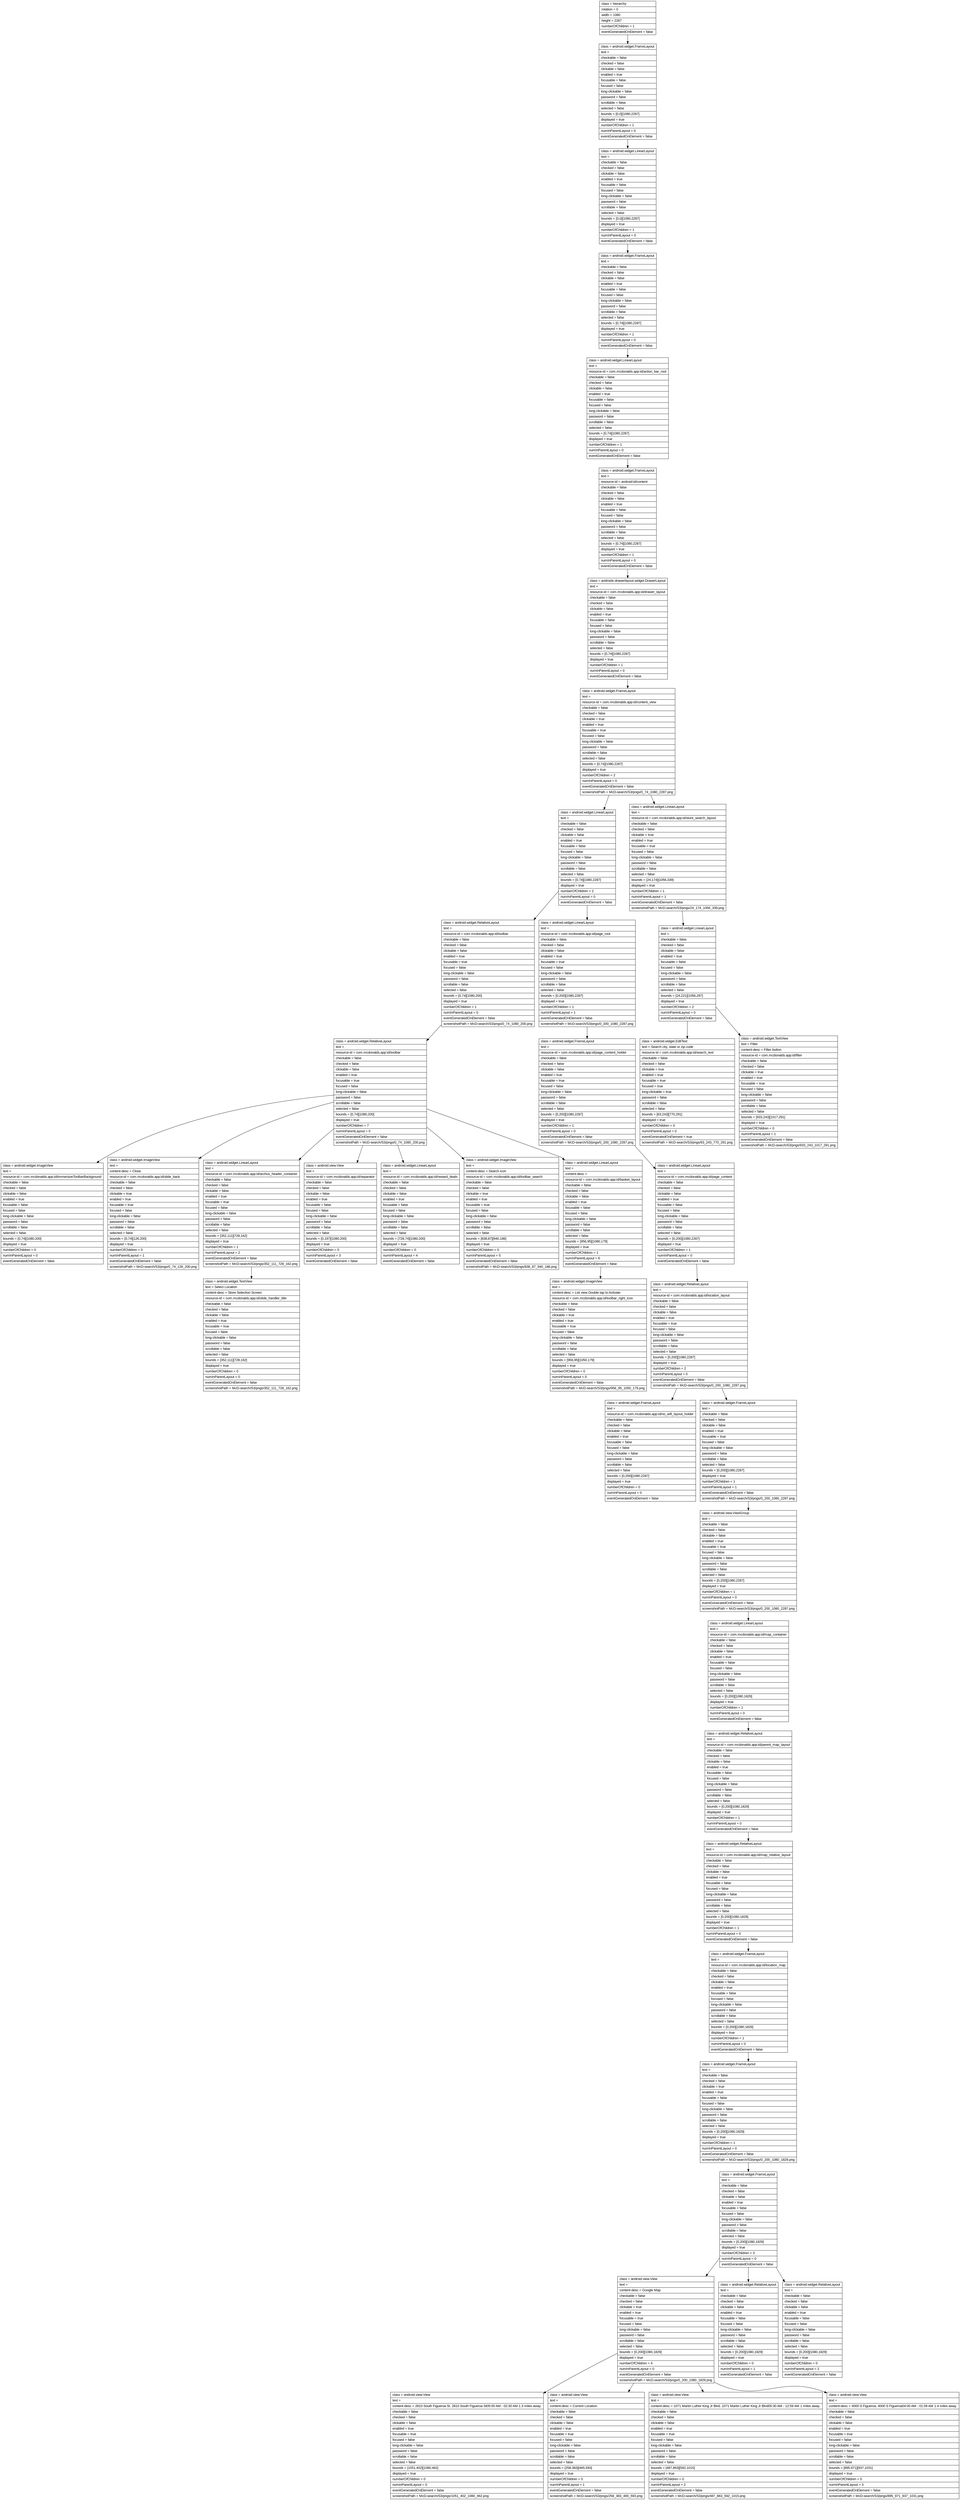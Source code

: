 digraph Layout {

	node [shape=record fontname=Arial];

	0	[label="{class = hierarchy\l|rotation = 0\l|width = 1080\l|height = 2287\l|numberOfChildren = 1\l|eventGeneratedOnElement = false \l}"]
	1	[label="{class = android.widget.FrameLayout\l|text = \l|checkable = false\l|checked = false\l|clickable = false\l|enabled = true\l|focusable = false\l|focused = false\l|long-clickable = false\l|password = false\l|scrollable = false\l|selected = false\l|bounds = [0,0][1080,2287]\l|displayed = true\l|numberOfChildren = 1\l|numInParentLayout = 0\l|eventGeneratedOnElement = false \l}"]
	2	[label="{class = android.widget.LinearLayout\l|text = \l|checkable = false\l|checked = false\l|clickable = false\l|enabled = true\l|focusable = false\l|focused = false\l|long-clickable = false\l|password = false\l|scrollable = false\l|selected = false\l|bounds = [0,0][1080,2287]\l|displayed = true\l|numberOfChildren = 1\l|numInParentLayout = 0\l|eventGeneratedOnElement = false \l}"]
	3	[label="{class = android.widget.FrameLayout\l|text = \l|checkable = false\l|checked = false\l|clickable = false\l|enabled = true\l|focusable = false\l|focused = false\l|long-clickable = false\l|password = false\l|scrollable = false\l|selected = false\l|bounds = [0,74][1080,2287]\l|displayed = true\l|numberOfChildren = 1\l|numInParentLayout = 0\l|eventGeneratedOnElement = false \l}"]
	4	[label="{class = android.widget.LinearLayout\l|text = \l|resource-id = com.mcdonalds.app:id/action_bar_root\l|checkable = false\l|checked = false\l|clickable = false\l|enabled = true\l|focusable = false\l|focused = false\l|long-clickable = false\l|password = false\l|scrollable = false\l|selected = false\l|bounds = [0,74][1080,2287]\l|displayed = true\l|numberOfChildren = 1\l|numInParentLayout = 0\l|eventGeneratedOnElement = false \l}"]
	5	[label="{class = android.widget.FrameLayout\l|text = \l|resource-id = android:id/content\l|checkable = false\l|checked = false\l|clickable = false\l|enabled = true\l|focusable = false\l|focused = false\l|long-clickable = false\l|password = false\l|scrollable = false\l|selected = false\l|bounds = [0,74][1080,2287]\l|displayed = true\l|numberOfChildren = 1\l|numInParentLayout = 0\l|eventGeneratedOnElement = false \l}"]
	6	[label="{class = androidx.drawerlayout.widget.DrawerLayout\l|text = \l|resource-id = com.mcdonalds.app:id/drawer_layout\l|checkable = false\l|checked = false\l|clickable = false\l|enabled = true\l|focusable = false\l|focused = false\l|long-clickable = false\l|password = false\l|scrollable = false\l|selected = false\l|bounds = [0,74][1080,2287]\l|displayed = true\l|numberOfChildren = 1\l|numInParentLayout = 0\l|eventGeneratedOnElement = false \l}"]
	7	[label="{class = android.widget.FrameLayout\l|text = \l|resource-id = com.mcdonalds.app:id/content_view\l|checkable = false\l|checked = false\l|clickable = true\l|enabled = true\l|focusable = true\l|focused = false\l|long-clickable = false\l|password = false\l|scrollable = false\l|selected = false\l|bounds = [0,74][1080,2287]\l|displayed = true\l|numberOfChildren = 2\l|numInParentLayout = 0\l|eventGeneratedOnElement = false \l|screenshotPath = McD-search/S3/pngs/0_74_1080_2287.png\l}"]
	8	[label="{class = android.widget.LinearLayout\l|text = \l|checkable = false\l|checked = false\l|clickable = false\l|enabled = true\l|focusable = false\l|focused = false\l|long-clickable = false\l|password = false\l|scrollable = false\l|selected = false\l|bounds = [0,74][1080,2287]\l|displayed = true\l|numberOfChildren = 2\l|numInParentLayout = 0\l|eventGeneratedOnElement = false \l}"]
	9	[label="{class = android.widget.LinearLayout\l|text = \l|resource-id = com.mcdonalds.app:id/store_search_layout\l|checkable = false\l|checked = false\l|clickable = true\l|enabled = true\l|focusable = true\l|focused = false\l|long-clickable = false\l|password = false\l|scrollable = false\l|selected = false\l|bounds = [24,174][1056,339]\l|displayed = true\l|numberOfChildren = 1\l|numInParentLayout = 1\l|eventGeneratedOnElement = false \l|screenshotPath = McD-search/S3/pngs/24_174_1056_339.png\l}"]
	10	[label="{class = android.widget.RelativeLayout\l|text = \l|resource-id = com.mcdonalds.app:id/toolbar\l|checkable = false\l|checked = false\l|clickable = false\l|enabled = true\l|focusable = true\l|focused = false\l|long-clickable = false\l|password = false\l|scrollable = false\l|selected = false\l|bounds = [0,74][1080,200]\l|displayed = true\l|numberOfChildren = 1\l|numInParentLayout = 0\l|eventGeneratedOnElement = false \l|screenshotPath = McD-search/S3/pngs/0_74_1080_200.png\l}"]
	11	[label="{class = android.widget.LinearLayout\l|text = \l|resource-id = com.mcdonalds.app:id/page_root\l|checkable = false\l|checked = false\l|clickable = false\l|enabled = true\l|focusable = true\l|focused = false\l|long-clickable = false\l|password = false\l|scrollable = false\l|selected = false\l|bounds = [0,200][1080,2287]\l|displayed = true\l|numberOfChildren = 1\l|numInParentLayout = 1\l|eventGeneratedOnElement = false \l|screenshotPath = McD-search/S3/pngs/0_200_1080_2287.png\l}"]
	12	[label="{class = android.widget.LinearLayout\l|text = \l|checkable = false\l|checked = false\l|clickable = false\l|enabled = true\l|focusable = false\l|focused = false\l|long-clickable = false\l|password = false\l|scrollable = false\l|selected = false\l|bounds = [24,221][1056,297]\l|displayed = true\l|numberOfChildren = 2\l|numInParentLayout = 0\l|eventGeneratedOnElement = false \l}"]
	13	[label="{class = android.widget.RelativeLayout\l|text = \l|resource-id = com.mcdonalds.app:id/toolbar\l|checkable = false\l|checked = false\l|clickable = false\l|enabled = true\l|focusable = true\l|focused = false\l|long-clickable = false\l|password = false\l|scrollable = false\l|selected = false\l|bounds = [0,74][1080,200]\l|displayed = true\l|numberOfChildren = 7\l|numInParentLayout = 0\l|eventGeneratedOnElement = false \l|screenshotPath = McD-search/S3/pngs/0_74_1080_200.png\l}"]
	14	[label="{class = android.widget.FrameLayout\l|text = \l|resource-id = com.mcdonalds.app:id/page_content_holder\l|checkable = false\l|checked = false\l|clickable = false\l|enabled = true\l|focusable = true\l|focused = false\l|long-clickable = false\l|password = false\l|scrollable = false\l|selected = false\l|bounds = [0,200][1080,2287]\l|displayed = true\l|numberOfChildren = 1\l|numInParentLayout = 0\l|eventGeneratedOnElement = false \l|screenshotPath = McD-search/S3/pngs/0_200_1080_2287.png\l}"]
	15	[label="{class = android.widget.EditText\l|text = Search city, state or zip code\l|resource-id = com.mcdonalds.app:id/search_text\l|checkable = false\l|checked = false\l|clickable = true\l|enabled = true\l|focusable = true\l|focused = true\l|long-clickable = true\l|password = false\l|scrollable = false\l|selected = false\l|bounds = [63,243][770,291]\l|displayed = true\l|numberOfChildren = 0\l|numInParentLayout = 0\l|eventGeneratedOnElement = true \l|screenshotPath = McD-search/S3/pngs/63_243_770_291.png\l}"]
	16	[label="{class = android.widget.TextView\l|text = Filter\l|content-desc = Filter button\l|resource-id = com.mcdonalds.app:id/filter\l|checkable = false\l|checked = false\l|clickable = true\l|enabled = true\l|focusable = true\l|focused = false\l|long-clickable = false\l|password = false\l|scrollable = false\l|selected = false\l|bounds = [933,243][1017,291]\l|displayed = true\l|numberOfChildren = 0\l|numInParentLayout = 1\l|eventGeneratedOnElement = false \l|screenshotPath = McD-search/S3/pngs/933_243_1017_291.png\l}"]
	17	[label="{class = android.widget.ImageView\l|text = \l|resource-id = com.mcdonalds.app:id/immersiveToolbarBackground\l|checkable = false\l|checked = false\l|clickable = false\l|enabled = true\l|focusable = false\l|focused = false\l|long-clickable = false\l|password = false\l|scrollable = false\l|selected = false\l|bounds = [0,74][1080,200]\l|displayed = true\l|numberOfChildren = 0\l|numInParentLayout = 0\l|eventGeneratedOnElement = false \l}"]
	18	[label="{class = android.widget.ImageView\l|text = \l|content-desc = Close\l|resource-id = com.mcdonalds.app:id/slide_back\l|checkable = false\l|checked = false\l|clickable = true\l|enabled = true\l|focusable = true\l|focused = false\l|long-clickable = false\l|password = false\l|scrollable = false\l|selected = false\l|bounds = [0,74][126,200]\l|displayed = true\l|numberOfChildren = 0\l|numInParentLayout = 1\l|eventGeneratedOnElement = false \l|screenshotPath = McD-search/S3/pngs/0_74_126_200.png\l}"]
	19	[label="{class = android.widget.LinearLayout\l|text = \l|resource-id = com.mcdonalds.app:id/archus_header_container\l|checkable = false\l|checked = false\l|clickable = false\l|enabled = true\l|focusable = true\l|focused = false\l|long-clickable = false\l|password = false\l|scrollable = false\l|selected = false\l|bounds = [352,111][728,162]\l|displayed = true\l|numberOfChildren = 1\l|numInParentLayout = 2\l|eventGeneratedOnElement = false \l|screenshotPath = McD-search/S3/pngs/352_111_728_162.png\l}"]
	20	[label="{class = android.view.View\l|text = \l|resource-id = com.mcdonalds.app:id/separator\l|checkable = false\l|checked = false\l|clickable = false\l|enabled = true\l|focusable = false\l|focused = false\l|long-clickable = false\l|password = false\l|scrollable = false\l|selected = false\l|bounds = [0,197][1080,200]\l|displayed = true\l|numberOfChildren = 0\l|numInParentLayout = 3\l|eventGeneratedOnElement = false \l}"]
	21	[label="{class = android.widget.LinearLayout\l|text = \l|resource-id = com.mcdonalds.app:id/reward_deals\l|checkable = false\l|checked = false\l|clickable = false\l|enabled = true\l|focusable = false\l|focused = false\l|long-clickable = false\l|password = false\l|scrollable = false\l|selected = false\l|bounds = [728,74][1080,200]\l|displayed = true\l|numberOfChildren = 0\l|numInParentLayout = 4\l|eventGeneratedOnElement = false \l}"]
	22	[label="{class = android.widget.ImageView\l|text = \l|content-desc = Search icon\l|resource-id = com.mcdonalds.app:id/toolbar_search\l|checkable = false\l|checked = false\l|clickable = true\l|enabled = true\l|focusable = true\l|focused = false\l|long-clickable = false\l|password = false\l|scrollable = false\l|selected = false\l|bounds = [838,87][940,186]\l|displayed = true\l|numberOfChildren = 0\l|numInParentLayout = 5\l|eventGeneratedOnElement = false \l|screenshotPath = McD-search/S3/pngs/838_87_940_186.png\l}"]
	23	[label="{class = android.widget.LinearLayout\l|text = \l|content-desc = \l|resource-id = com.mcdonalds.app:id/basket_layout\l|checkable = false\l|checked = false\l|clickable = false\l|enabled = true\l|focusable = false\l|focused = false\l|long-clickable = false\l|password = false\l|scrollable = false\l|selected = false\l|bounds = [956,95][1080,179]\l|displayed = true\l|numberOfChildren = 1\l|numInParentLayout = 6\l|eventGeneratedOnElement = false \l}"]
	24	[label="{class = android.widget.LinearLayout\l|text = \l|resource-id = com.mcdonalds.app:id/page_content\l|checkable = false\l|checked = false\l|clickable = false\l|enabled = true\l|focusable = false\l|focused = false\l|long-clickable = false\l|password = false\l|scrollable = false\l|selected = false\l|bounds = [0,200][1080,2287]\l|displayed = true\l|numberOfChildren = 1\l|numInParentLayout = 0\l|eventGeneratedOnElement = false \l}"]
	25	[label="{class = android.widget.TextView\l|text = Select Location\l|content-desc = Store Selection Screen\l|resource-id = com.mcdonalds.app:id/slide_handler_title\l|checkable = false\l|checked = false\l|clickable = false\l|enabled = true\l|focusable = true\l|focused = false\l|long-clickable = false\l|password = false\l|scrollable = false\l|selected = false\l|bounds = [352,111][728,162]\l|displayed = true\l|numberOfChildren = 0\l|numInParentLayout = 0\l|eventGeneratedOnElement = false \l|screenshotPath = McD-search/S3/pngs/352_111_728_162.png\l}"]
	26	[label="{class = android.widget.ImageView\l|text = \l|content-desc = List view    Double tap to Activate\l|resource-id = com.mcdonalds.app:id/toolbar_right_icon\l|checkable = false\l|checked = false\l|clickable = true\l|enabled = true\l|focusable = true\l|focused = false\l|long-clickable = false\l|password = false\l|scrollable = false\l|selected = false\l|bounds = [956,95][1050,179]\l|displayed = true\l|numberOfChildren = 0\l|numInParentLayout = 0\l|eventGeneratedOnElement = false \l|screenshotPath = McD-search/S3/pngs/956_95_1050_179.png\l}"]
	27	[label="{class = android.widget.RelativeLayout\l|text = \l|resource-id = com.mcdonalds.app:id/location_layout\l|checkable = false\l|checked = false\l|clickable = false\l|enabled = true\l|focusable = true\l|focused = false\l|long-clickable = false\l|password = false\l|scrollable = false\l|selected = false\l|bounds = [0,200][1080,2287]\l|displayed = true\l|numberOfChildren = 2\l|numInParentLayout = 0\l|eventGeneratedOnElement = false \l|screenshotPath = McD-search/S3/pngs/0_200_1080_2287.png\l}"]
	28	[label="{class = android.widget.FrameLayout\l|text = \l|resource-id = com.mcdonalds.app:id/no_wifi_layout_holder\l|checkable = false\l|checked = false\l|clickable = false\l|enabled = true\l|focusable = false\l|focused = false\l|long-clickable = false\l|password = false\l|scrollable = false\l|selected = false\l|bounds = [0,200][1080,2287]\l|displayed = true\l|numberOfChildren = 0\l|numInParentLayout = 0\l|eventGeneratedOnElement = false \l}"]
	29	[label="{class = android.widget.FrameLayout\l|text = \l|checkable = false\l|checked = false\l|clickable = false\l|enabled = true\l|focusable = true\l|focused = false\l|long-clickable = false\l|password = false\l|scrollable = false\l|selected = false\l|bounds = [0,200][1080,2287]\l|displayed = true\l|numberOfChildren = 1\l|numInParentLayout = 1\l|eventGeneratedOnElement = false \l|screenshotPath = McD-search/S3/pngs/0_200_1080_2287.png\l}"]
	30	[label="{class = android.view.ViewGroup\l|text = \l|checkable = false\l|checked = false\l|clickable = false\l|enabled = true\l|focusable = true\l|focused = false\l|long-clickable = false\l|password = false\l|scrollable = false\l|selected = false\l|bounds = [0,200][1080,2287]\l|displayed = true\l|numberOfChildren = 1\l|numInParentLayout = 0\l|eventGeneratedOnElement = false \l|screenshotPath = McD-search/S3/pngs/0_200_1080_2287.png\l}"]
	31	[label="{class = android.widget.LinearLayout\l|text = \l|resource-id = com.mcdonalds.app:id/map_container\l|checkable = false\l|checked = false\l|clickable = false\l|enabled = true\l|focusable = false\l|focused = false\l|long-clickable = false\l|password = false\l|scrollable = false\l|selected = false\l|bounds = [0,200][1080,1829]\l|displayed = true\l|numberOfChildren = 1\l|numInParentLayout = 0\l|eventGeneratedOnElement = false \l}"]
	32	[label="{class = android.widget.RelativeLayout\l|text = \l|resource-id = com.mcdonalds.app:id/parent_map_layout\l|checkable = false\l|checked = false\l|clickable = false\l|enabled = true\l|focusable = false\l|focused = false\l|long-clickable = false\l|password = false\l|scrollable = false\l|selected = false\l|bounds = [0,200][1080,1829]\l|displayed = true\l|numberOfChildren = 1\l|numInParentLayout = 0\l|eventGeneratedOnElement = false \l}"]
	33	[label="{class = android.widget.RelativeLayout\l|text = \l|resource-id = com.mcdonalds.app:id/map_relative_layout\l|checkable = false\l|checked = false\l|clickable = false\l|enabled = true\l|focusable = false\l|focused = false\l|long-clickable = false\l|password = false\l|scrollable = false\l|selected = false\l|bounds = [0,200][1080,1829]\l|displayed = true\l|numberOfChildren = 1\l|numInParentLayout = 0\l|eventGeneratedOnElement = false \l}"]
	34	[label="{class = android.widget.FrameLayout\l|text = \l|resource-id = com.mcdonalds.app:id/location_map\l|checkable = false\l|checked = false\l|clickable = false\l|enabled = true\l|focusable = false\l|focused = false\l|long-clickable = false\l|password = false\l|scrollable = false\l|selected = false\l|bounds = [0,200][1080,1829]\l|displayed = true\l|numberOfChildren = 1\l|numInParentLayout = 0\l|eventGeneratedOnElement = false \l}"]
	35	[label="{class = android.widget.FrameLayout\l|text = \l|checkable = false\l|checked = false\l|clickable = true\l|enabled = true\l|focusable = false\l|focused = false\l|long-clickable = false\l|password = false\l|scrollable = false\l|selected = false\l|bounds = [0,200][1080,1829]\l|displayed = true\l|numberOfChildren = 1\l|numInParentLayout = 0\l|eventGeneratedOnElement = false \l|screenshotPath = McD-search/S3/pngs/0_200_1080_1829.png\l}"]
	36	[label="{class = android.widget.FrameLayout\l|text = \l|checkable = false\l|checked = false\l|clickable = false\l|enabled = true\l|focusable = false\l|focused = false\l|long-clickable = false\l|password = false\l|scrollable = false\l|selected = false\l|bounds = [0,200][1080,1829]\l|displayed = true\l|numberOfChildren = 3\l|numInParentLayout = 0\l|eventGeneratedOnElement = false \l}"]
	37	[label="{class = android.view.View\l|text = \l|content-desc = Google Map\l|checkable = false\l|checked = false\l|clickable = true\l|enabled = true\l|focusable = true\l|focused = false\l|long-clickable = false\l|password = false\l|scrollable = false\l|selected = false\l|bounds = [0,200][1080,1829]\l|displayed = true\l|numberOfChildren = 4\l|numInParentLayout = 0\l|eventGeneratedOnElement = false \l|screenshotPath = McD-search/S3/pngs/0_200_1080_1829.png\l}"]
	38	[label="{class = android.widget.RelativeLayout\l|text = \l|checkable = false\l|checked = false\l|clickable = false\l|enabled = true\l|focusable = false\l|focused = false\l|long-clickable = false\l|password = false\l|scrollable = false\l|selected = false\l|bounds = [0,200][1080,1829]\l|displayed = true\l|numberOfChildren = 0\l|numInParentLayout = 1\l|eventGeneratedOnElement = false \l}"]
	39	[label="{class = android.widget.RelativeLayout\l|text = \l|checkable = false\l|checked = false\l|clickable = false\l|enabled = true\l|focusable = false\l|focused = false\l|long-clickable = false\l|password = false\l|scrollable = false\l|selected = false\l|bounds = [0,200][1080,1829]\l|displayed = true\l|numberOfChildren = 0\l|numInParentLayout = 2\l|eventGeneratedOnElement = false \l}"]
	40	[label="{class = android.view.View\l|text = \l|content-desc = 2810 South Figueroa St. 2810 South Figueroa St05:00 AM - 02:30 AM    1.3 miles away.\l|checkable = false\l|checked = false\l|clickable = false\l|enabled = true\l|focusable = true\l|focused = false\l|long-clickable = false\l|password = false\l|scrollable = false\l|selected = false\l|bounds = [1051,402][1080,462]\l|displayed = true\l|numberOfChildren = 0\l|numInParentLayout = 0\l|eventGeneratedOnElement = false \l|screenshotPath = McD-search/S3/pngs/1051_402_1080_462.png\l}"]
	41	[label="{class = android.view.View\l|text = \l|content-desc = Current Location. \l|checkable = false\l|checked = false\l|clickable = false\l|enabled = true\l|focusable = true\l|focused = false\l|long-clickable = false\l|password = false\l|scrollable = false\l|selected = false\l|bounds = [258,383][465,593]\l|displayed = true\l|numberOfChildren = 0\l|numInParentLayout = 1\l|eventGeneratedOnElement = false \l|screenshotPath = McD-search/S3/pngs/258_383_465_593.png\l}"]
	42	[label="{class = android.view.View\l|text = \l|content-desc = 1071 Martin Luther King Jr Blvd. 1071 Martin Luther King Jr Blvd05:30 AM - 12:59 AM    1 miles away.\l|checkable = false\l|checked = false\l|clickable = false\l|enabled = true\l|focusable = true\l|focused = false\l|long-clickable = false\l|password = false\l|scrollable = false\l|selected = false\l|bounds = [487,863][592,1015]\l|displayed = true\l|numberOfChildren = 0\l|numInParentLayout = 2\l|eventGeneratedOnElement = false \l|screenshotPath = McD-search/S3/pngs/487_863_592_1015.png\l}"]
	43	[label="{class = android.view.View\l|text = \l|content-desc = 4000 S Figueroa. 4000 S Figueroa04:00 AM - 01:59 AM    1.4 miles away.\l|checkable = false\l|checked = false\l|clickable = false\l|enabled = true\l|focusable = true\l|focused = false\l|long-clickable = false\l|password = false\l|scrollable = false\l|selected = false\l|bounds = [895,971][937,1031]\l|displayed = true\l|numberOfChildren = 0\l|numInParentLayout = 3\l|eventGeneratedOnElement = false \l|screenshotPath = McD-search/S3/pngs/895_971_937_1031.png\l}"]


	0 -> 1
	1 -> 2
	2 -> 3
	3 -> 4
	4 -> 5
	5 -> 6
	6 -> 7
	7 -> 8
	7 -> 9
	8 -> 10
	8 -> 11
	9 -> 12
	10 -> 13
	11 -> 14
	12 -> 15
	12 -> 16
	13 -> 17
	13 -> 18
	13 -> 19
	13 -> 20
	13 -> 21
	13 -> 22
	13 -> 23
	14 -> 24
	19 -> 25
	23 -> 26
	24 -> 27
	27 -> 28
	27 -> 29
	29 -> 30
	30 -> 31
	31 -> 32
	32 -> 33
	33 -> 34
	34 -> 35
	35 -> 36
	36 -> 37
	36 -> 38
	36 -> 39
	37 -> 40
	37 -> 41
	37 -> 42
	37 -> 43


}